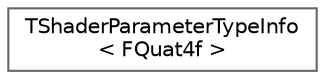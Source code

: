 digraph "Graphical Class Hierarchy"
{
 // INTERACTIVE_SVG=YES
 // LATEX_PDF_SIZE
  bgcolor="transparent";
  edge [fontname=Helvetica,fontsize=10,labelfontname=Helvetica,labelfontsize=10];
  node [fontname=Helvetica,fontsize=10,shape=box,height=0.2,width=0.4];
  rankdir="LR";
  Node0 [id="Node000000",label="TShaderParameterTypeInfo\l\< FQuat4f \>",height=0.2,width=0.4,color="grey40", fillcolor="white", style="filled",URL="$d3/d09/structTShaderParameterTypeInfo_3_01FQuat4f_01_4.html",tooltip=" "];
}
